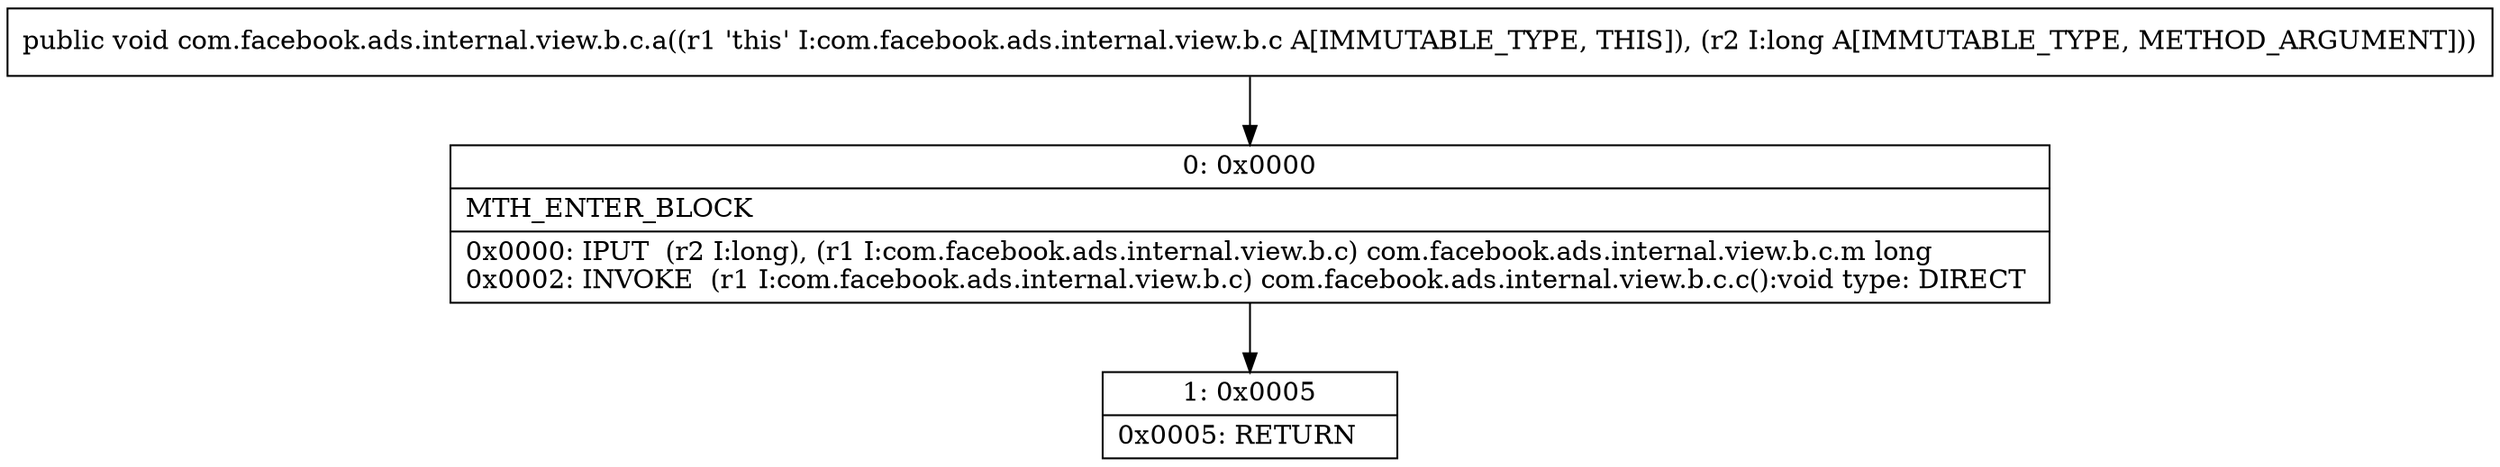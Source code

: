 digraph "CFG forcom.facebook.ads.internal.view.b.c.a(J)V" {
Node_0 [shape=record,label="{0\:\ 0x0000|MTH_ENTER_BLOCK\l|0x0000: IPUT  (r2 I:long), (r1 I:com.facebook.ads.internal.view.b.c) com.facebook.ads.internal.view.b.c.m long \l0x0002: INVOKE  (r1 I:com.facebook.ads.internal.view.b.c) com.facebook.ads.internal.view.b.c.c():void type: DIRECT \l}"];
Node_1 [shape=record,label="{1\:\ 0x0005|0x0005: RETURN   \l}"];
MethodNode[shape=record,label="{public void com.facebook.ads.internal.view.b.c.a((r1 'this' I:com.facebook.ads.internal.view.b.c A[IMMUTABLE_TYPE, THIS]), (r2 I:long A[IMMUTABLE_TYPE, METHOD_ARGUMENT])) }"];
MethodNode -> Node_0;
Node_0 -> Node_1;
}

